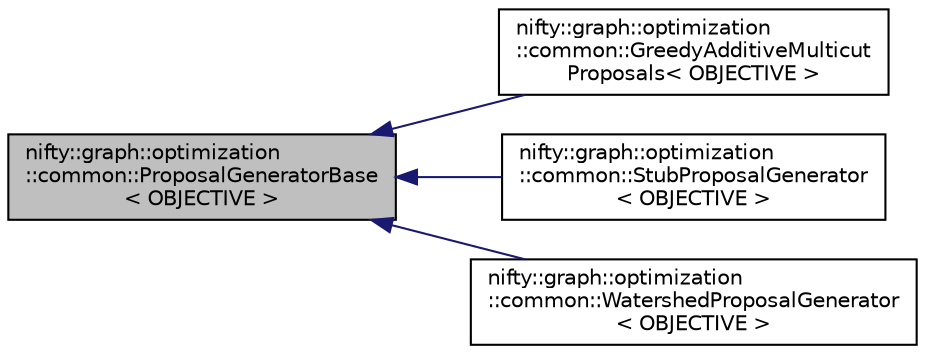 digraph "nifty::graph::optimization::common::ProposalGeneratorBase&lt; OBJECTIVE &gt;"
{
  edge [fontname="Helvetica",fontsize="10",labelfontname="Helvetica",labelfontsize="10"];
  node [fontname="Helvetica",fontsize="10",shape=record];
  rankdir="LR";
  Node1 [label="nifty::graph::optimization\l::common::ProposalGeneratorBase\l\< OBJECTIVE \>",height=0.2,width=0.4,color="black", fillcolor="grey75", style="filled", fontcolor="black"];
  Node1 -> Node2 [dir="back",color="midnightblue",fontsize="10",style="solid"];
  Node2 [label="nifty::graph::optimization\l::common::GreedyAdditiveMulticut\lProposals\< OBJECTIVE \>",height=0.2,width=0.4,color="black", fillcolor="white", style="filled",URL="$classnifty_1_1graph_1_1optimization_1_1common_1_1GreedyAdditiveMulticutProposals.html",tooltip="Watershed proposal generator for lifted_multicut::FusionMoveBased. "];
  Node1 -> Node3 [dir="back",color="midnightblue",fontsize="10",style="solid"];
  Node3 [label="nifty::graph::optimization\l::common::StubProposalGenerator\l\< OBJECTIVE \>",height=0.2,width=0.4,color="black", fillcolor="white", style="filled",URL="$classnifty_1_1graph_1_1optimization_1_1common_1_1StubProposalGenerator.html",tooltip="Stub for proposal generator. "];
  Node1 -> Node4 [dir="back",color="midnightblue",fontsize="10",style="solid"];
  Node4 [label="nifty::graph::optimization\l::common::WatershedProposalGenerator\l\< OBJECTIVE \>",height=0.2,width=0.4,color="black", fillcolor="white", style="filled",URL="$classnifty_1_1graph_1_1optimization_1_1common_1_1WatershedProposalGenerator.html",tooltip="Watershed proposal generator for lifted_multicut::FusionMoveBased. "];
}
